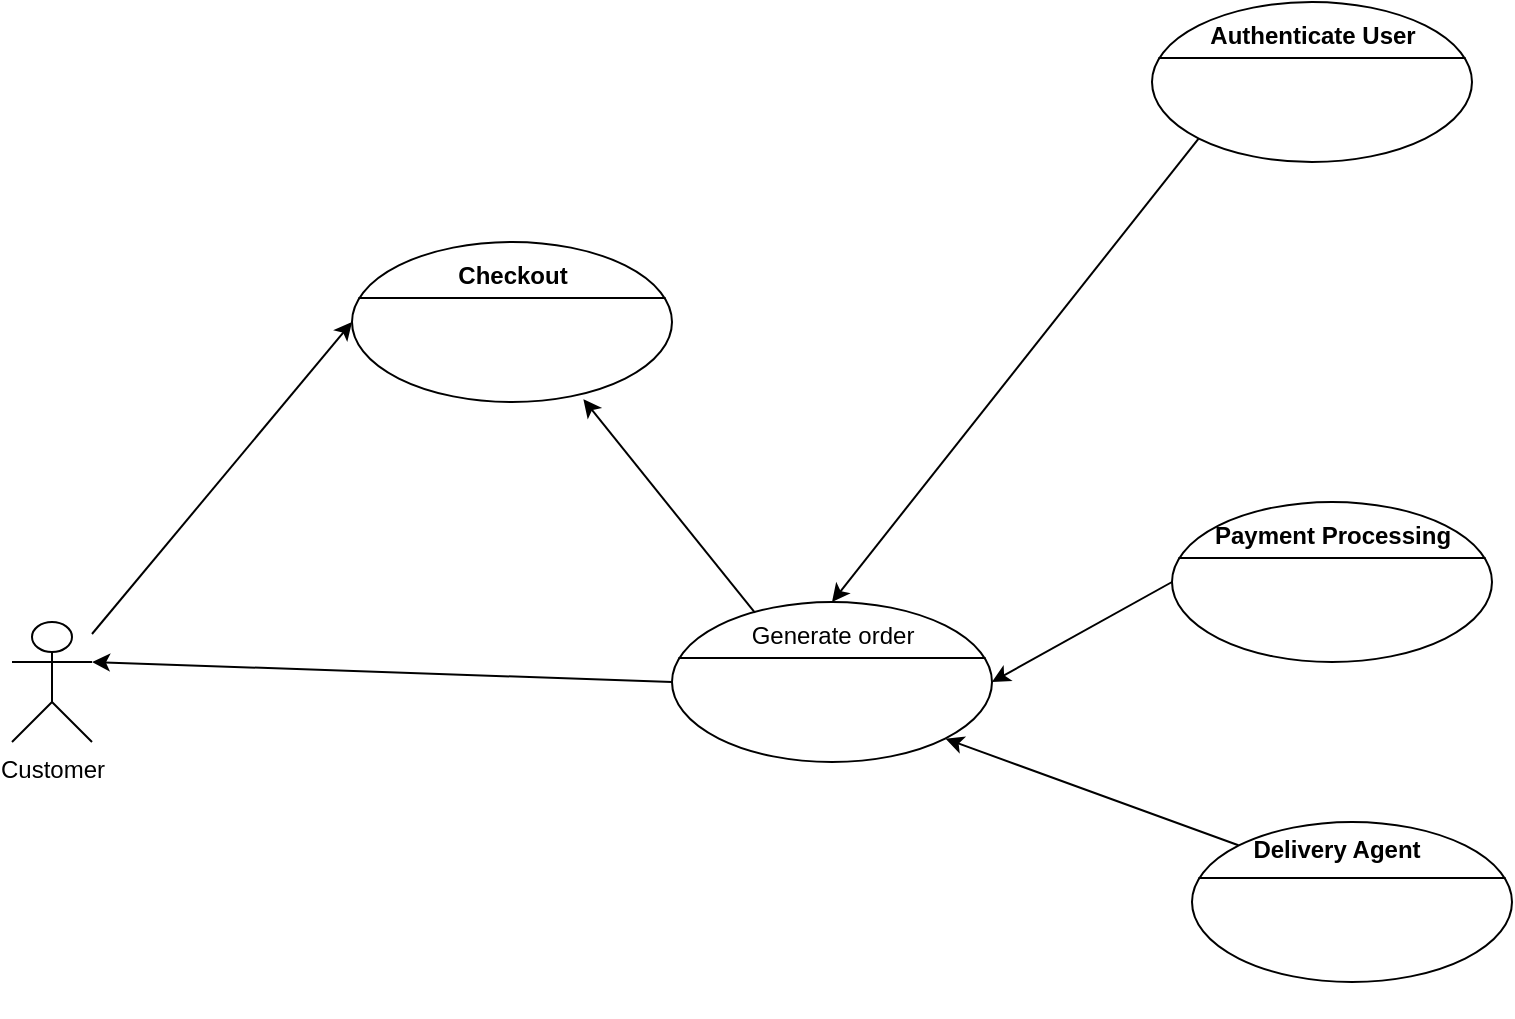 <mxfile>
    <diagram id="JolWbQ5U83cawqF4ij7y" name="Page-1">
        <mxGraphModel dx="1078" dy="617" grid="1" gridSize="10" guides="1" tooltips="1" connect="1" arrows="1" fold="1" page="1" pageScale="1" pageWidth="850" pageHeight="1100" math="0" shadow="0">
            <root>
                <mxCell id="0"/>
                <mxCell id="1" parent="0"/>
                <mxCell id="26" style="edgeStyle=none;html=1;entryX=0;entryY=0.5;entryDx=0;entryDy=0;entryPerimeter=0;" parent="1" source="13" target="23" edge="1">
                    <mxGeometry relative="1" as="geometry"/>
                </mxCell>
                <mxCell id="13" value="Customer" style="shape=umlActor;html=1;verticalLabelPosition=bottom;verticalAlign=top;align=center;" parent="1" vertex="1">
                    <mxGeometry x="70" y="320" width="40" height="60" as="geometry"/>
                </mxCell>
                <mxCell id="23" value="" style="html=1;shape=mxgraph.sysml.useCaseExtPt;whiteSpace=wrap;align=center;" parent="1" vertex="1">
                    <mxGeometry x="240" y="130" width="160" height="80" as="geometry"/>
                </mxCell>
                <mxCell id="24" value="Checkout" style="resizable=0;html=1;verticalAlign=middle;align=center;labelBackgroundColor=none;fontStyle=1;" parent="23" connectable="0" vertex="1">
                    <mxGeometry x="80" y="17" as="geometry"/>
                </mxCell>
                <mxCell id="27" value="&lt;br&gt;" style="html=1;shape=mxgraph.sysml.useCaseExtPt;whiteSpace=wrap;align=center;" parent="1" vertex="1">
                    <mxGeometry x="400" y="310" width="160" height="80" as="geometry"/>
                </mxCell>
                <mxCell id="28" value="&lt;span style=&quot;font-weight: 400&quot;&gt;Generate order&lt;/span&gt;" style="resizable=0;html=1;verticalAlign=middle;align=center;labelBackgroundColor=none;fontStyle=1;" parent="27" connectable="0" vertex="1">
                    <mxGeometry x="80" y="17" as="geometry"/>
                </mxCell>
                <mxCell id="33" value="&lt;br&gt;" style="html=1;shape=mxgraph.sysml.useCaseExtPt;whiteSpace=wrap;align=center;" parent="1" vertex="1">
                    <mxGeometry x="640" y="10" width="160" height="80" as="geometry"/>
                </mxCell>
                <mxCell id="34" value="Authenticate User" style="resizable=0;html=1;verticalAlign=middle;align=center;labelBackgroundColor=none;fontStyle=1;" parent="33" connectable="0" vertex="1">
                    <mxGeometry x="80" y="17" as="geometry"/>
                </mxCell>
                <mxCell id="53" value="" style="group" vertex="1" connectable="0" parent="1">
                    <mxGeometry x="650" y="260" width="160" height="80" as="geometry"/>
                </mxCell>
                <mxCell id="51" value="&lt;br&gt;" style="html=1;shape=mxgraph.sysml.useCaseExtPt;whiteSpace=wrap;align=center;container=0;" vertex="1" parent="53">
                    <mxGeometry width="160" height="80" as="geometry"/>
                </mxCell>
                <mxCell id="52" value="Payment Processing" style="resizable=0;html=1;verticalAlign=middle;align=center;labelBackgroundColor=none;fontStyle=1;" connectable="0" vertex="1" parent="53">
                    <mxGeometry x="80" y="17" as="geometry"/>
                </mxCell>
                <mxCell id="55" value="&lt;br&gt;" style="html=1;shape=mxgraph.sysml.useCaseExtPt;whiteSpace=wrap;align=center;container=0;" vertex="1" parent="1">
                    <mxGeometry x="660" y="420" width="160" height="80" as="geometry"/>
                </mxCell>
                <mxCell id="57" value="" style="group" vertex="1" connectable="0" parent="1">
                    <mxGeometry x="721" y="434" width="11" height="81" as="geometry"/>
                </mxCell>
                <mxCell id="42" value="" style="resizable=0;html=1;verticalAlign=middle;align=center;labelBackgroundColor=none;fontStyle=1;" connectable="0" vertex="1" parent="57">
                    <mxGeometry x="-1" y="83" as="geometry">
                        <mxPoint x="1" y="-2" as="offset"/>
                    </mxGeometry>
                </mxCell>
                <mxCell id="56" value="Delivery Agent" style="resizable=0;html=1;verticalAlign=middle;align=center;labelBackgroundColor=none;fontStyle=1;" connectable="0" vertex="1" parent="57">
                    <mxGeometry x="19" y="3" as="geometry">
                        <mxPoint x="-8" y="-3" as="offset"/>
                    </mxGeometry>
                </mxCell>
                <mxCell id="58" style="edgeStyle=none;html=1;entryX=0.723;entryY=0.983;entryDx=0;entryDy=0;entryPerimeter=0;exitX=0.259;exitY=0.067;exitDx=0;exitDy=0;exitPerimeter=0;" edge="1" parent="1" source="27" target="23">
                    <mxGeometry relative="1" as="geometry">
                        <mxPoint x="190" y="500" as="sourcePoint"/>
                        <mxPoint x="320" y="344" as="targetPoint"/>
                    </mxGeometry>
                </mxCell>
                <mxCell id="59" style="edgeStyle=none;html=1;entryX=0.5;entryY=0;entryDx=0;entryDy=0;entryPerimeter=0;exitX=0.145;exitY=0.855;exitDx=0;exitDy=0;exitPerimeter=0;" edge="1" parent="1" source="33" target="27">
                    <mxGeometry relative="1" as="geometry">
                        <mxPoint x="492.44" y="325.36" as="sourcePoint"/>
                        <mxPoint x="406.68" y="218.64" as="targetPoint"/>
                    </mxGeometry>
                </mxCell>
                <mxCell id="60" style="edgeStyle=none;html=1;entryX=1;entryY=0.5;entryDx=0;entryDy=0;entryPerimeter=0;exitX=0;exitY=0.5;exitDx=0;exitDy=0;exitPerimeter=0;" edge="1" parent="1" source="51" target="27">
                    <mxGeometry relative="1" as="geometry">
                        <mxPoint x="673.2" y="88.4" as="sourcePoint"/>
                        <mxPoint x="490" y="320" as="targetPoint"/>
                    </mxGeometry>
                </mxCell>
                <mxCell id="61" style="edgeStyle=none;html=1;entryX=0.855;entryY=0.855;entryDx=0;entryDy=0;entryPerimeter=0;exitX=0.145;exitY=0.145;exitDx=0;exitDy=0;exitPerimeter=0;" edge="1" parent="1" source="55" target="27">
                    <mxGeometry relative="1" as="geometry">
                        <mxPoint x="660" y="310" as="sourcePoint"/>
                        <mxPoint x="570" y="360" as="targetPoint"/>
                    </mxGeometry>
                </mxCell>
                <mxCell id="62" style="edgeStyle=none;html=1;entryX=1;entryY=0.333;entryDx=0;entryDy=0;entryPerimeter=0;exitX=0;exitY=0.5;exitDx=0;exitDy=0;exitPerimeter=0;" edge="1" parent="1" source="27" target="13">
                    <mxGeometry relative="1" as="geometry">
                        <mxPoint x="333.2" y="380" as="sourcePoint"/>
                        <mxPoint x="150" y="611.6" as="targetPoint"/>
                    </mxGeometry>
                </mxCell>
            </root>
        </mxGraphModel>
    </diagram>
</mxfile>